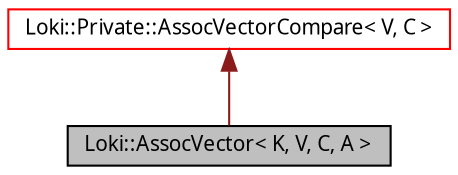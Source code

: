 digraph G
{
  bgcolor="transparent";
  edge [fontname="FreeSans.ttf",fontsize=10,labelfontname="FreeSans.ttf",labelfontsize=10];
  node [fontname="FreeSans.ttf",fontsize=10,shape=record];
  Node1 [label="Loki::AssocVector\< K, V, C, A \>",height=0.2,width=0.4,color="black", fillcolor="grey75", style="filled" fontcolor="black"];
  Node2 -> Node1 [dir=back,color="firebrick4",fontsize=10,style="solid",fontname="FreeSans.ttf"];
  Node2 [label="Loki::Private::AssocVectorCompare\< V, C \>",height=0.2,width=0.4,color="red",URL="$a00027.html"];
}
